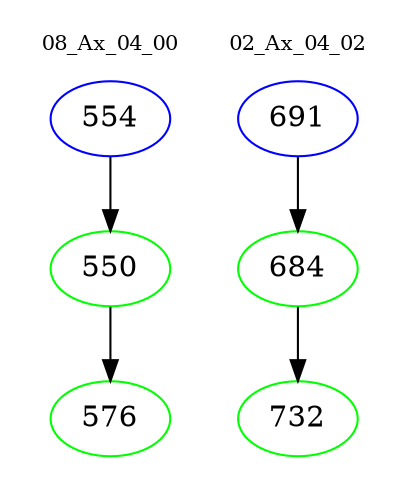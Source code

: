 digraph{
subgraph cluster_0 {
color = white
label = "08_Ax_04_00";
fontsize=10;
T0_554 [label="554", color="blue"]
T0_554 -> T0_550 [color="black"]
T0_550 [label="550", color="green"]
T0_550 -> T0_576 [color="black"]
T0_576 [label="576", color="green"]
}
subgraph cluster_1 {
color = white
label = "02_Ax_04_02";
fontsize=10;
T1_691 [label="691", color="blue"]
T1_691 -> T1_684 [color="black"]
T1_684 [label="684", color="green"]
T1_684 -> T1_732 [color="black"]
T1_732 [label="732", color="green"]
}
}
